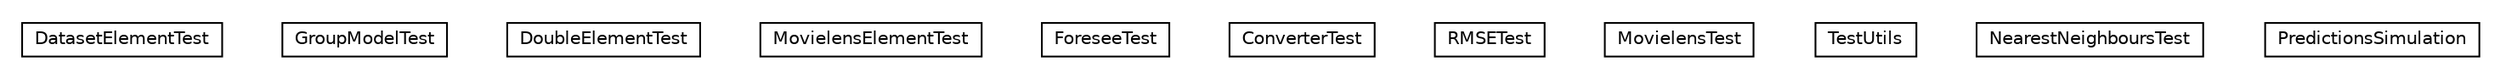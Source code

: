 #!/usr/local/bin/dot
#
# Class diagram 
# Generated by UMLGraph version 5.2 (http://www.umlgraph.org/)
#

digraph G {
	edge [fontname="Helvetica",fontsize=10,labelfontname="Helvetica",labelfontsize=10];
	node [fontname="Helvetica",fontsize=10,shape=plaintext];
	nodesep=0.25;
	ranksep=0.5;
	// it.unica.foresee.tests.DatasetElementTest
	c573 [label=<<table title="it.unica.foresee.tests.DatasetElementTest" border="0" cellborder="1" cellspacing="0" cellpadding="2" port="p" href="./DatasetElementTest.html">
		<tr><td><table border="0" cellspacing="0" cellpadding="1">
<tr><td align="center" balign="center"> DatasetElementTest </td></tr>
		</table></td></tr>
		</table>>, fontname="Helvetica", fontcolor="black", fontsize=10.0];
	// it.unica.foresee.tests.GroupModelTest
	c574 [label=<<table title="it.unica.foresee.tests.GroupModelTest" border="0" cellborder="1" cellspacing="0" cellpadding="2" port="p" href="./GroupModelTest.html">
		<tr><td><table border="0" cellspacing="0" cellpadding="1">
<tr><td align="center" balign="center"> GroupModelTest </td></tr>
		</table></td></tr>
		</table>>, fontname="Helvetica", fontcolor="black", fontsize=10.0];
	// it.unica.foresee.tests.DoubleElementTest
	c575 [label=<<table title="it.unica.foresee.tests.DoubleElementTest" border="0" cellborder="1" cellspacing="0" cellpadding="2" port="p" href="./DoubleElementTest.html">
		<tr><td><table border="0" cellspacing="0" cellpadding="1">
<tr><td align="center" balign="center"> DoubleElementTest </td></tr>
		</table></td></tr>
		</table>>, fontname="Helvetica", fontcolor="black", fontsize=10.0];
	// it.unica.foresee.tests.MovielensElementTest
	c576 [label=<<table title="it.unica.foresee.tests.MovielensElementTest" border="0" cellborder="1" cellspacing="0" cellpadding="2" port="p" href="./MovielensElementTest.html">
		<tr><td><table border="0" cellspacing="0" cellpadding="1">
<tr><td align="center" balign="center"> MovielensElementTest </td></tr>
		</table></td></tr>
		</table>>, fontname="Helvetica", fontcolor="black", fontsize=10.0];
	// it.unica.foresee.tests.ForeseeTest
	c577 [label=<<table title="it.unica.foresee.tests.ForeseeTest" border="0" cellborder="1" cellspacing="0" cellpadding="2" port="p" href="./ForeseeTest.html">
		<tr><td><table border="0" cellspacing="0" cellpadding="1">
<tr><td align="center" balign="center"> ForeseeTest </td></tr>
		</table></td></tr>
		</table>>, fontname="Helvetica", fontcolor="black", fontsize=10.0];
	// it.unica.foresee.tests.ConverterTest
	c578 [label=<<table title="it.unica.foresee.tests.ConverterTest" border="0" cellborder="1" cellspacing="0" cellpadding="2" port="p" href="./ConverterTest.html">
		<tr><td><table border="0" cellspacing="0" cellpadding="1">
<tr><td align="center" balign="center"> ConverterTest </td></tr>
		</table></td></tr>
		</table>>, fontname="Helvetica", fontcolor="black", fontsize=10.0];
	// it.unica.foresee.tests.RMSETest
	c579 [label=<<table title="it.unica.foresee.tests.RMSETest" border="0" cellborder="1" cellspacing="0" cellpadding="2" port="p" href="./RMSETest.html">
		<tr><td><table border="0" cellspacing="0" cellpadding="1">
<tr><td align="center" balign="center"> RMSETest </td></tr>
		</table></td></tr>
		</table>>, fontname="Helvetica", fontcolor="black", fontsize=10.0];
	// it.unica.foresee.tests.MovielensTest
	c580 [label=<<table title="it.unica.foresee.tests.MovielensTest" border="0" cellborder="1" cellspacing="0" cellpadding="2" port="p" href="./MovielensTest.html">
		<tr><td><table border="0" cellspacing="0" cellpadding="1">
<tr><td align="center" balign="center"> MovielensTest </td></tr>
		</table></td></tr>
		</table>>, fontname="Helvetica", fontcolor="black", fontsize=10.0];
	// it.unica.foresee.tests.TestUtils
	c581 [label=<<table title="it.unica.foresee.tests.TestUtils" border="0" cellborder="1" cellspacing="0" cellpadding="2" port="p" href="./TestUtils.html">
		<tr><td><table border="0" cellspacing="0" cellpadding="1">
<tr><td align="center" balign="center"> TestUtils </td></tr>
		</table></td></tr>
		</table>>, fontname="Helvetica", fontcolor="black", fontsize=10.0];
	// it.unica.foresee.tests.NearestNeighboursTest
	c582 [label=<<table title="it.unica.foresee.tests.NearestNeighboursTest" border="0" cellborder="1" cellspacing="0" cellpadding="2" port="p" href="./NearestNeighboursTest.html">
		<tr><td><table border="0" cellspacing="0" cellpadding="1">
<tr><td align="center" balign="center"> NearestNeighboursTest </td></tr>
		</table></td></tr>
		</table>>, fontname="Helvetica", fontcolor="black", fontsize=10.0];
	// it.unica.foresee.tests.PredictionsSimulation
	c583 [label=<<table title="it.unica.foresee.tests.PredictionsSimulation" border="0" cellborder="1" cellspacing="0" cellpadding="2" port="p" href="./PredictionsSimulation.html">
		<tr><td><table border="0" cellspacing="0" cellpadding="1">
<tr><td align="center" balign="center"> PredictionsSimulation </td></tr>
		</table></td></tr>
		</table>>, fontname="Helvetica", fontcolor="black", fontsize=10.0];
}


